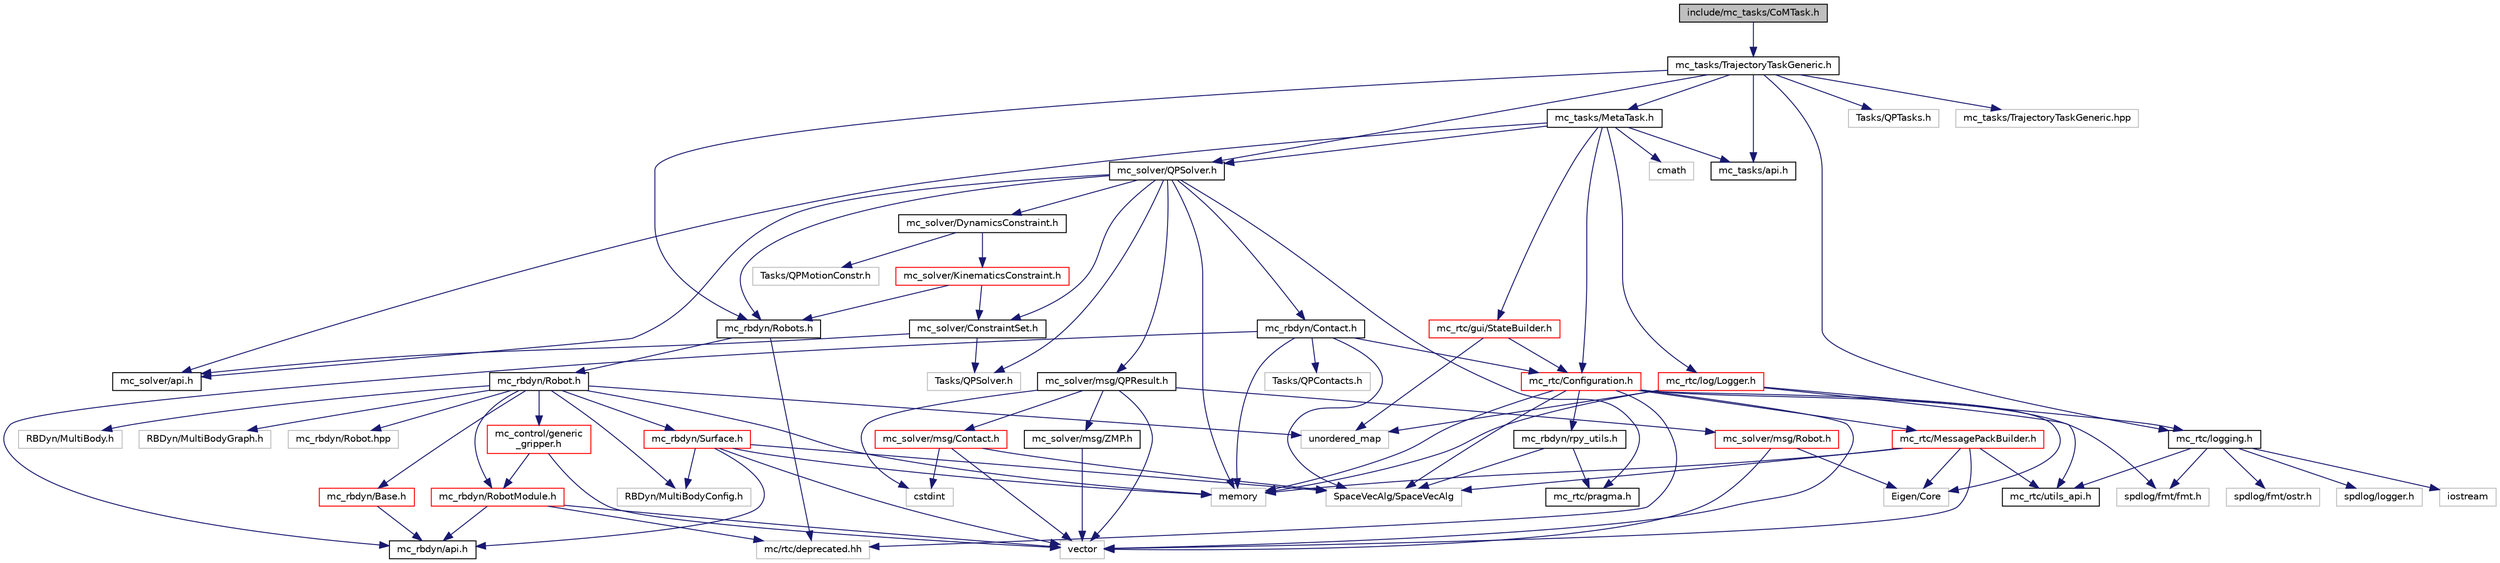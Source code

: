 digraph "include/mc_tasks/CoMTask.h"
{
 // INTERACTIVE_SVG=YES
  edge [fontname="Helvetica",fontsize="10",labelfontname="Helvetica",labelfontsize="10"];
  node [fontname="Helvetica",fontsize="10",shape=record];
  Node0 [label="include/mc_tasks/CoMTask.h",height=0.2,width=0.4,color="black", fillcolor="grey75", style="filled", fontcolor="black"];
  Node0 -> Node1 [color="midnightblue",fontsize="10",style="solid",fontname="Helvetica"];
  Node1 [label="mc_tasks/TrajectoryTaskGeneric.h",height=0.2,width=0.4,color="black", fillcolor="white", style="filled",URL="$TrajectoryTaskGeneric_8h.html"];
  Node1 -> Node2 [color="midnightblue",fontsize="10",style="solid",fontname="Helvetica"];
  Node2 [label="mc_rbdyn/Robots.h",height=0.2,width=0.4,color="black", fillcolor="white", style="filled",URL="$Robots_8h.html"];
  Node2 -> Node3 [color="midnightblue",fontsize="10",style="solid",fontname="Helvetica"];
  Node3 [label="mc_rbdyn/Robot.h",height=0.2,width=0.4,color="black", fillcolor="white", style="filled",URL="$mc__rbdyn_2Robot_8h.html"];
  Node3 -> Node4 [color="midnightblue",fontsize="10",style="solid",fontname="Helvetica"];
  Node4 [label="mc_rbdyn/Base.h",height=0.2,width=0.4,color="red", fillcolor="white", style="filled",URL="$Base_8h.html"];
  Node4 -> Node5 [color="midnightblue",fontsize="10",style="solid",fontname="Helvetica"];
  Node5 [label="mc_rbdyn/api.h",height=0.2,width=0.4,color="black", fillcolor="white", style="filled",URL="$mc__rbdyn_2api_8h.html"];
  Node3 -> Node8 [color="midnightblue",fontsize="10",style="solid",fontname="Helvetica"];
  Node8 [label="mc_rbdyn/RobotModule.h",height=0.2,width=0.4,color="red", fillcolor="white", style="filled",URL="$RobotModule_8h.html"];
  Node8 -> Node5 [color="midnightblue",fontsize="10",style="solid",fontname="Helvetica"];
  Node8 -> Node13 [color="midnightblue",fontsize="10",style="solid",fontname="Helvetica"];
  Node13 [label="mc/rtc/deprecated.hh",height=0.2,width=0.4,color="grey75", fillcolor="white", style="filled"];
  Node8 -> Node25 [color="midnightblue",fontsize="10",style="solid",fontname="Helvetica"];
  Node25 [label="vector",height=0.2,width=0.4,color="grey75", fillcolor="white", style="filled"];
  Node3 -> Node45 [color="midnightblue",fontsize="10",style="solid",fontname="Helvetica"];
  Node45 [label="mc_rbdyn/Surface.h",height=0.2,width=0.4,color="red", fillcolor="white", style="filled",URL="$Surface_8h.html"];
  Node45 -> Node5 [color="midnightblue",fontsize="10",style="solid",fontname="Helvetica"];
  Node45 -> Node46 [color="midnightblue",fontsize="10",style="solid",fontname="Helvetica"];
  Node46 [label="RBDyn/MultiBodyConfig.h",height=0.2,width=0.4,color="grey75", fillcolor="white", style="filled"];
  Node45 -> Node11 [color="midnightblue",fontsize="10",style="solid",fontname="Helvetica"];
  Node11 [label="SpaceVecAlg/SpaceVecAlg",height=0.2,width=0.4,color="grey75", fillcolor="white", style="filled"];
  Node45 -> Node12 [color="midnightblue",fontsize="10",style="solid",fontname="Helvetica"];
  Node12 [label="memory",height=0.2,width=0.4,color="grey75", fillcolor="white", style="filled"];
  Node45 -> Node25 [color="midnightblue",fontsize="10",style="solid",fontname="Helvetica"];
  Node3 -> Node47 [color="midnightblue",fontsize="10",style="solid",fontname="Helvetica"];
  Node47 [label="mc_control/generic\l_gripper.h",height=0.2,width=0.4,color="red", fillcolor="white", style="filled",URL="$generic__gripper_8h.html"];
  Node47 -> Node8 [color="midnightblue",fontsize="10",style="solid",fontname="Helvetica"];
  Node47 -> Node25 [color="midnightblue",fontsize="10",style="solid",fontname="Helvetica"];
  Node3 -> Node49 [color="midnightblue",fontsize="10",style="solid",fontname="Helvetica"];
  Node49 [label="RBDyn/MultiBody.h",height=0.2,width=0.4,color="grey75", fillcolor="white", style="filled"];
  Node3 -> Node46 [color="midnightblue",fontsize="10",style="solid",fontname="Helvetica"];
  Node3 -> Node50 [color="midnightblue",fontsize="10",style="solid",fontname="Helvetica"];
  Node50 [label="RBDyn/MultiBodyGraph.h",height=0.2,width=0.4,color="grey75", fillcolor="white", style="filled"];
  Node3 -> Node12 [color="midnightblue",fontsize="10",style="solid",fontname="Helvetica"];
  Node3 -> Node51 [color="midnightblue",fontsize="10",style="solid",fontname="Helvetica"];
  Node51 [label="unordered_map",height=0.2,width=0.4,color="grey75", fillcolor="white", style="filled"];
  Node3 -> Node52 [color="midnightblue",fontsize="10",style="solid",fontname="Helvetica"];
  Node52 [label="mc_rbdyn/Robot.hpp",height=0.2,width=0.4,color="grey75", fillcolor="white", style="filled"];
  Node2 -> Node13 [color="midnightblue",fontsize="10",style="solid",fontname="Helvetica"];
  Node1 -> Node36 [color="midnightblue",fontsize="10",style="solid",fontname="Helvetica"];
  Node36 [label="mc_rtc/logging.h",height=0.2,width=0.4,color="black", fillcolor="white", style="filled",URL="$logging_8h.html"];
  Node36 -> Node19 [color="midnightblue",fontsize="10",style="solid",fontname="Helvetica"];
  Node19 [label="mc_rtc/utils_api.h",height=0.2,width=0.4,color="black", fillcolor="white", style="filled",URL="$utils__api_8h.html"];
  Node36 -> Node37 [color="midnightblue",fontsize="10",style="solid",fontname="Helvetica"];
  Node37 [label="iostream",height=0.2,width=0.4,color="grey75", fillcolor="white", style="filled"];
  Node36 -> Node28 [color="midnightblue",fontsize="10",style="solid",fontname="Helvetica"];
  Node28 [label="spdlog/fmt/fmt.h",height=0.2,width=0.4,color="grey75", fillcolor="white", style="filled"];
  Node36 -> Node38 [color="midnightblue",fontsize="10",style="solid",fontname="Helvetica"];
  Node38 [label="spdlog/fmt/ostr.h",height=0.2,width=0.4,color="grey75", fillcolor="white", style="filled"];
  Node36 -> Node39 [color="midnightblue",fontsize="10",style="solid",fontname="Helvetica"];
  Node39 [label="spdlog/logger.h",height=0.2,width=0.4,color="grey75", fillcolor="white", style="filled"];
  Node1 -> Node53 [color="midnightblue",fontsize="10",style="solid",fontname="Helvetica"];
  Node53 [label="mc_solver/QPSolver.h",height=0.2,width=0.4,color="black", fillcolor="white", style="filled",URL="$QPSolver_8h.html"];
  Node53 -> Node54 [color="midnightblue",fontsize="10",style="solid",fontname="Helvetica"];
  Node54 [label="mc_rbdyn/Contact.h",height=0.2,width=0.4,color="black", fillcolor="white", style="filled",URL="$mc__rbdyn_2Contact_8h.html"];
  Node54 -> Node5 [color="midnightblue",fontsize="10",style="solid",fontname="Helvetica"];
  Node54 -> Node17 [color="midnightblue",fontsize="10",style="solid",fontname="Helvetica"];
  Node17 [label="mc_rtc/Configuration.h",height=0.2,width=0.4,color="red", fillcolor="white", style="filled",URL="$mc__rtc_2Configuration_8h.html"];
  Node17 -> Node18 [color="midnightblue",fontsize="10",style="solid",fontname="Helvetica"];
  Node18 [label="mc_rtc/MessagePackBuilder.h",height=0.2,width=0.4,color="red", fillcolor="white", style="filled",URL="$MessagePackBuilder_8h.html"];
  Node18 -> Node19 [color="midnightblue",fontsize="10",style="solid",fontname="Helvetica"];
  Node18 -> Node11 [color="midnightblue",fontsize="10",style="solid",fontname="Helvetica"];
  Node18 -> Node20 [color="midnightblue",fontsize="10",style="solid",fontname="Helvetica"];
  Node20 [label="Eigen/Core",height=0.2,width=0.4,color="grey75", fillcolor="white", style="filled"];
  Node18 -> Node12 [color="midnightblue",fontsize="10",style="solid",fontname="Helvetica"];
  Node18 -> Node25 [color="midnightblue",fontsize="10",style="solid",fontname="Helvetica"];
  Node17 -> Node11 [color="midnightblue",fontsize="10",style="solid",fontname="Helvetica"];
  Node17 -> Node26 [color="midnightblue",fontsize="10",style="solid",fontname="Helvetica"];
  Node26 [label="mc_rbdyn/rpy_utils.h",height=0.2,width=0.4,color="black", fillcolor="white", style="filled",URL="$rpy__utils_8h.html"];
  Node26 -> Node27 [color="midnightblue",fontsize="10",style="solid",fontname="Helvetica"];
  Node27 [label="mc_rtc/pragma.h",height=0.2,width=0.4,color="black", fillcolor="white", style="filled",URL="$pragma_8h.html"];
  Node26 -> Node11 [color="midnightblue",fontsize="10",style="solid",fontname="Helvetica"];
  Node17 -> Node20 [color="midnightblue",fontsize="10",style="solid",fontname="Helvetica"];
  Node17 -> Node13 [color="midnightblue",fontsize="10",style="solid",fontname="Helvetica"];
  Node17 -> Node12 [color="midnightblue",fontsize="10",style="solid",fontname="Helvetica"];
  Node17 -> Node28 [color="midnightblue",fontsize="10",style="solid",fontname="Helvetica"];
  Node17 -> Node25 [color="midnightblue",fontsize="10",style="solid",fontname="Helvetica"];
  Node54 -> Node55 [color="midnightblue",fontsize="10",style="solid",fontname="Helvetica"];
  Node55 [label="Tasks/QPContacts.h",height=0.2,width=0.4,color="grey75", fillcolor="white", style="filled"];
  Node54 -> Node11 [color="midnightblue",fontsize="10",style="solid",fontname="Helvetica"];
  Node54 -> Node12 [color="midnightblue",fontsize="10",style="solid",fontname="Helvetica"];
  Node53 -> Node2 [color="midnightblue",fontsize="10",style="solid",fontname="Helvetica"];
  Node53 -> Node27 [color="midnightblue",fontsize="10",style="solid",fontname="Helvetica"];
  Node53 -> Node56 [color="midnightblue",fontsize="10",style="solid",fontname="Helvetica"];
  Node56 [label="mc_solver/ConstraintSet.h",height=0.2,width=0.4,color="black", fillcolor="white", style="filled",URL="$ConstraintSet_8h.html"];
  Node56 -> Node57 [color="midnightblue",fontsize="10",style="solid",fontname="Helvetica"];
  Node57 [label="mc_solver/api.h",height=0.2,width=0.4,color="black", fillcolor="white", style="filled",URL="$mc__solver_2api_8h.html"];
  Node56 -> Node58 [color="midnightblue",fontsize="10",style="solid",fontname="Helvetica"];
  Node58 [label="Tasks/QPSolver.h",height=0.2,width=0.4,color="grey75", fillcolor="white", style="filled"];
  Node53 -> Node59 [color="midnightblue",fontsize="10",style="solid",fontname="Helvetica"];
  Node59 [label="mc_solver/DynamicsConstraint.h",height=0.2,width=0.4,color="black", fillcolor="white", style="filled",URL="$DynamicsConstraint_8h.html"];
  Node59 -> Node60 [color="midnightblue",fontsize="10",style="solid",fontname="Helvetica"];
  Node60 [label="mc_solver/KinematicsConstraint.h",height=0.2,width=0.4,color="red", fillcolor="white", style="filled",URL="$KinematicsConstraint_8h.html"];
  Node60 -> Node2 [color="midnightblue",fontsize="10",style="solid",fontname="Helvetica"];
  Node60 -> Node56 [color="midnightblue",fontsize="10",style="solid",fontname="Helvetica"];
  Node59 -> Node62 [color="midnightblue",fontsize="10",style="solid",fontname="Helvetica"];
  Node62 [label="Tasks/QPMotionConstr.h",height=0.2,width=0.4,color="grey75", fillcolor="white", style="filled"];
  Node53 -> Node57 [color="midnightblue",fontsize="10",style="solid",fontname="Helvetica"];
  Node53 -> Node63 [color="midnightblue",fontsize="10",style="solid",fontname="Helvetica"];
  Node63 [label="mc_solver/msg/QPResult.h",height=0.2,width=0.4,color="black", fillcolor="white", style="filled",URL="$QPResult_8h.html"];
  Node63 -> Node64 [color="midnightblue",fontsize="10",style="solid",fontname="Helvetica"];
  Node64 [label="mc_solver/msg/Contact.h",height=0.2,width=0.4,color="red", fillcolor="white", style="filled",URL="$mc__solver_2msg_2Contact_8h.html"];
  Node64 -> Node11 [color="midnightblue",fontsize="10",style="solid",fontname="Helvetica"];
  Node64 -> Node65 [color="midnightblue",fontsize="10",style="solid",fontname="Helvetica"];
  Node65 [label="cstdint",height=0.2,width=0.4,color="grey75", fillcolor="white", style="filled"];
  Node64 -> Node25 [color="midnightblue",fontsize="10",style="solid",fontname="Helvetica"];
  Node63 -> Node66 [color="midnightblue",fontsize="10",style="solid",fontname="Helvetica"];
  Node66 [label="mc_solver/msg/Robot.h",height=0.2,width=0.4,color="red", fillcolor="white", style="filled",URL="$mc__solver_2msg_2Robot_8h.html"];
  Node66 -> Node20 [color="midnightblue",fontsize="10",style="solid",fontname="Helvetica"];
  Node66 -> Node25 [color="midnightblue",fontsize="10",style="solid",fontname="Helvetica"];
  Node63 -> Node67 [color="midnightblue",fontsize="10",style="solid",fontname="Helvetica"];
  Node67 [label="mc_solver/msg/ZMP.h",height=0.2,width=0.4,color="black", fillcolor="white", style="filled",URL="$mc__solver_2msg_2ZMP_8h.html"];
  Node67 -> Node25 [color="midnightblue",fontsize="10",style="solid",fontname="Helvetica"];
  Node63 -> Node65 [color="midnightblue",fontsize="10",style="solid",fontname="Helvetica"];
  Node63 -> Node25 [color="midnightblue",fontsize="10",style="solid",fontname="Helvetica"];
  Node53 -> Node58 [color="midnightblue",fontsize="10",style="solid",fontname="Helvetica"];
  Node53 -> Node12 [color="midnightblue",fontsize="10",style="solid",fontname="Helvetica"];
  Node1 -> Node68 [color="midnightblue",fontsize="10",style="solid",fontname="Helvetica"];
  Node68 [label="mc_tasks/MetaTask.h",height=0.2,width=0.4,color="black", fillcolor="white", style="filled",URL="$MetaTask_8h.html"];
  Node68 -> Node17 [color="midnightblue",fontsize="10",style="solid",fontname="Helvetica"];
  Node68 -> Node69 [color="midnightblue",fontsize="10",style="solid",fontname="Helvetica"];
  Node69 [label="mc_rtc/gui/StateBuilder.h",height=0.2,width=0.4,color="red", fillcolor="white", style="filled",URL="$StateBuilder_8h.html"];
  Node69 -> Node17 [color="midnightblue",fontsize="10",style="solid",fontname="Helvetica"];
  Node69 -> Node51 [color="midnightblue",fontsize="10",style="solid",fontname="Helvetica"];
  Node68 -> Node84 [color="midnightblue",fontsize="10",style="solid",fontname="Helvetica"];
  Node84 [label="mc_rtc/log/Logger.h",height=0.2,width=0.4,color="red", fillcolor="white", style="filled",URL="$Logger_8h.html"];
  Node84 -> Node36 [color="midnightblue",fontsize="10",style="solid",fontname="Helvetica"];
  Node84 -> Node19 [color="midnightblue",fontsize="10",style="solid",fontname="Helvetica"];
  Node84 -> Node12 [color="midnightblue",fontsize="10",style="solid",fontname="Helvetica"];
  Node84 -> Node51 [color="midnightblue",fontsize="10",style="solid",fontname="Helvetica"];
  Node68 -> Node53 [color="midnightblue",fontsize="10",style="solid",fontname="Helvetica"];
  Node68 -> Node57 [color="midnightblue",fontsize="10",style="solid",fontname="Helvetica"];
  Node68 -> Node86 [color="midnightblue",fontsize="10",style="solid",fontname="Helvetica"];
  Node86 [label="mc_tasks/api.h",height=0.2,width=0.4,color="black", fillcolor="white", style="filled",URL="$mc__tasks_2api_8h.html"];
  Node68 -> Node87 [color="midnightblue",fontsize="10",style="solid",fontname="Helvetica"];
  Node87 [label="cmath",height=0.2,width=0.4,color="grey75", fillcolor="white", style="filled"];
  Node1 -> Node86 [color="midnightblue",fontsize="10",style="solid",fontname="Helvetica"];
  Node1 -> Node88 [color="midnightblue",fontsize="10",style="solid",fontname="Helvetica"];
  Node88 [label="Tasks/QPTasks.h",height=0.2,width=0.4,color="grey75", fillcolor="white", style="filled"];
  Node1 -> Node89 [color="midnightblue",fontsize="10",style="solid",fontname="Helvetica"];
  Node89 [label="mc_tasks/TrajectoryTaskGeneric.hpp",height=0.2,width=0.4,color="grey75", fillcolor="white", style="filled"];
}
